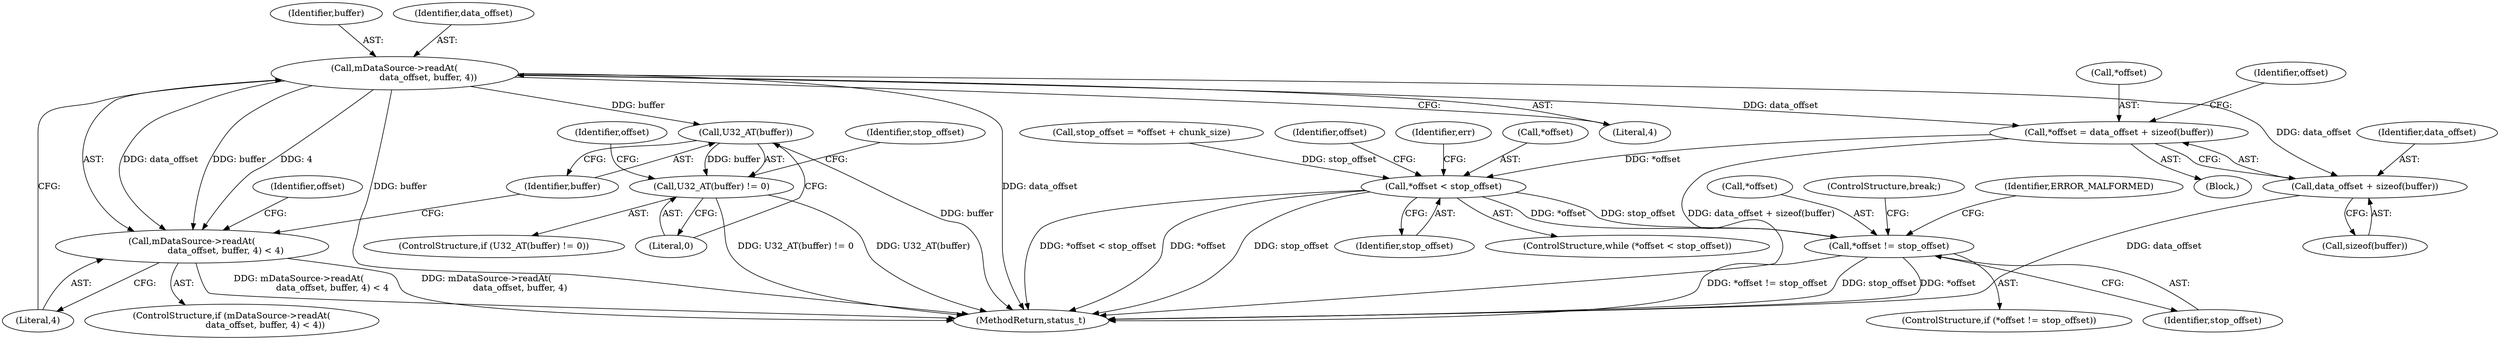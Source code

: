 digraph "0_Android_f4a88c8ed4f8186b3d6e2852993e063fc33ff231@API" {
"1002242" [label="(Call,mDataSource->readAt(\n                        data_offset, buffer, 4))"];
"1002241" [label="(Call,mDataSource->readAt(\n                        data_offset, buffer, 4) < 4)"];
"1002256" [label="(Call,U32_AT(buffer))"];
"1002255" [label="(Call,U32_AT(buffer) != 0)"];
"1002273" [label="(Call,*offset = data_offset + sizeof(buffer))"];
"1002281" [label="(Call,*offset < stop_offset)"];
"1002302" [label="(Call,*offset != stop_offset)"];
"1002276" [label="(Call,data_offset + sizeof(buffer))"];
"1002282" [label="(Call,*offset)"];
"1002281" [label="(Call,*offset < stop_offset)"];
"1002254" [label="(ControlStructure,if (U32_AT(buffer) != 0))"];
"1002240" [label="(ControlStructure,if (mDataSource->readAt(\n                        data_offset, buffer, 4) < 4))"];
"1002258" [label="(Literal,0)"];
"1002267" [label="(Call,stop_offset = *offset + chunk_size)"];
"1002304" [label="(Identifier,offset)"];
"1002302" [label="(Call,*offset != stop_offset)"];
"1002308" [label="(Identifier,ERROR_MALFORMED)"];
"1002244" [label="(Identifier,buffer)"];
"1002303" [label="(Call,*offset)"];
"1002245" [label="(Literal,4)"];
"1002288" [label="(Identifier,err)"];
"1002255" [label="(Call,U32_AT(buffer) != 0)"];
"1002256" [label="(Call,U32_AT(buffer))"];
"1002301" [label="(ControlStructure,if (*offset != stop_offset))"];
"1002277" [label="(Identifier,data_offset)"];
"1002278" [label="(Call,sizeof(buffer))"];
"1002250" [label="(Identifier,offset)"];
"1002273" [label="(Call,*offset = data_offset + sizeof(buffer))"];
"1002284" [label="(Identifier,stop_offset)"];
"1002241" [label="(Call,mDataSource->readAt(\n                        data_offset, buffer, 4) < 4)"];
"1002268" [label="(Identifier,stop_offset)"];
"1002276" [label="(Call,data_offset + sizeof(buffer))"];
"1002242" [label="(Call,mDataSource->readAt(\n                        data_offset, buffer, 4))"];
"1002280" [label="(ControlStructure,while (*offset < stop_offset))"];
"1002305" [label="(Identifier,stop_offset)"];
"1002309" [label="(ControlStructure,break;)"];
"1002911" [label="(MethodReturn,status_t)"];
"1002243" [label="(Identifier,data_offset)"];
"1002257" [label="(Identifier,buffer)"];
"1002283" [label="(Identifier,offset)"];
"1002246" [label="(Literal,4)"];
"1002274" [label="(Call,*offset)"];
"1002224" [label="(Block,)"];
"1002262" [label="(Identifier,offset)"];
"1002242" -> "1002241"  [label="AST: "];
"1002242" -> "1002245"  [label="CFG: "];
"1002243" -> "1002242"  [label="AST: "];
"1002244" -> "1002242"  [label="AST: "];
"1002245" -> "1002242"  [label="AST: "];
"1002246" -> "1002242"  [label="CFG: "];
"1002242" -> "1002911"  [label="DDG: buffer"];
"1002242" -> "1002911"  [label="DDG: data_offset"];
"1002242" -> "1002241"  [label="DDG: data_offset"];
"1002242" -> "1002241"  [label="DDG: buffer"];
"1002242" -> "1002241"  [label="DDG: 4"];
"1002242" -> "1002256"  [label="DDG: buffer"];
"1002242" -> "1002273"  [label="DDG: data_offset"];
"1002242" -> "1002276"  [label="DDG: data_offset"];
"1002241" -> "1002240"  [label="AST: "];
"1002241" -> "1002246"  [label="CFG: "];
"1002246" -> "1002241"  [label="AST: "];
"1002250" -> "1002241"  [label="CFG: "];
"1002257" -> "1002241"  [label="CFG: "];
"1002241" -> "1002911"  [label="DDG: mDataSource->readAt(\n                        data_offset, buffer, 4)"];
"1002241" -> "1002911"  [label="DDG: mDataSource->readAt(\n                        data_offset, buffer, 4) < 4"];
"1002256" -> "1002255"  [label="AST: "];
"1002256" -> "1002257"  [label="CFG: "];
"1002257" -> "1002256"  [label="AST: "];
"1002258" -> "1002256"  [label="CFG: "];
"1002256" -> "1002911"  [label="DDG: buffer"];
"1002256" -> "1002255"  [label="DDG: buffer"];
"1002255" -> "1002254"  [label="AST: "];
"1002255" -> "1002258"  [label="CFG: "];
"1002258" -> "1002255"  [label="AST: "];
"1002262" -> "1002255"  [label="CFG: "];
"1002268" -> "1002255"  [label="CFG: "];
"1002255" -> "1002911"  [label="DDG: U32_AT(buffer) != 0"];
"1002255" -> "1002911"  [label="DDG: U32_AT(buffer)"];
"1002273" -> "1002224"  [label="AST: "];
"1002273" -> "1002276"  [label="CFG: "];
"1002274" -> "1002273"  [label="AST: "];
"1002276" -> "1002273"  [label="AST: "];
"1002283" -> "1002273"  [label="CFG: "];
"1002273" -> "1002911"  [label="DDG: data_offset + sizeof(buffer)"];
"1002273" -> "1002281"  [label="DDG: *offset"];
"1002281" -> "1002280"  [label="AST: "];
"1002281" -> "1002284"  [label="CFG: "];
"1002282" -> "1002281"  [label="AST: "];
"1002284" -> "1002281"  [label="AST: "];
"1002288" -> "1002281"  [label="CFG: "];
"1002304" -> "1002281"  [label="CFG: "];
"1002281" -> "1002911"  [label="DDG: stop_offset"];
"1002281" -> "1002911"  [label="DDG: *offset < stop_offset"];
"1002281" -> "1002911"  [label="DDG: *offset"];
"1002267" -> "1002281"  [label="DDG: stop_offset"];
"1002281" -> "1002302"  [label="DDG: *offset"];
"1002281" -> "1002302"  [label="DDG: stop_offset"];
"1002302" -> "1002301"  [label="AST: "];
"1002302" -> "1002305"  [label="CFG: "];
"1002303" -> "1002302"  [label="AST: "];
"1002305" -> "1002302"  [label="AST: "];
"1002308" -> "1002302"  [label="CFG: "];
"1002309" -> "1002302"  [label="CFG: "];
"1002302" -> "1002911"  [label="DDG: *offset != stop_offset"];
"1002302" -> "1002911"  [label="DDG: stop_offset"];
"1002302" -> "1002911"  [label="DDG: *offset"];
"1002276" -> "1002278"  [label="CFG: "];
"1002277" -> "1002276"  [label="AST: "];
"1002278" -> "1002276"  [label="AST: "];
"1002276" -> "1002911"  [label="DDG: data_offset"];
}

